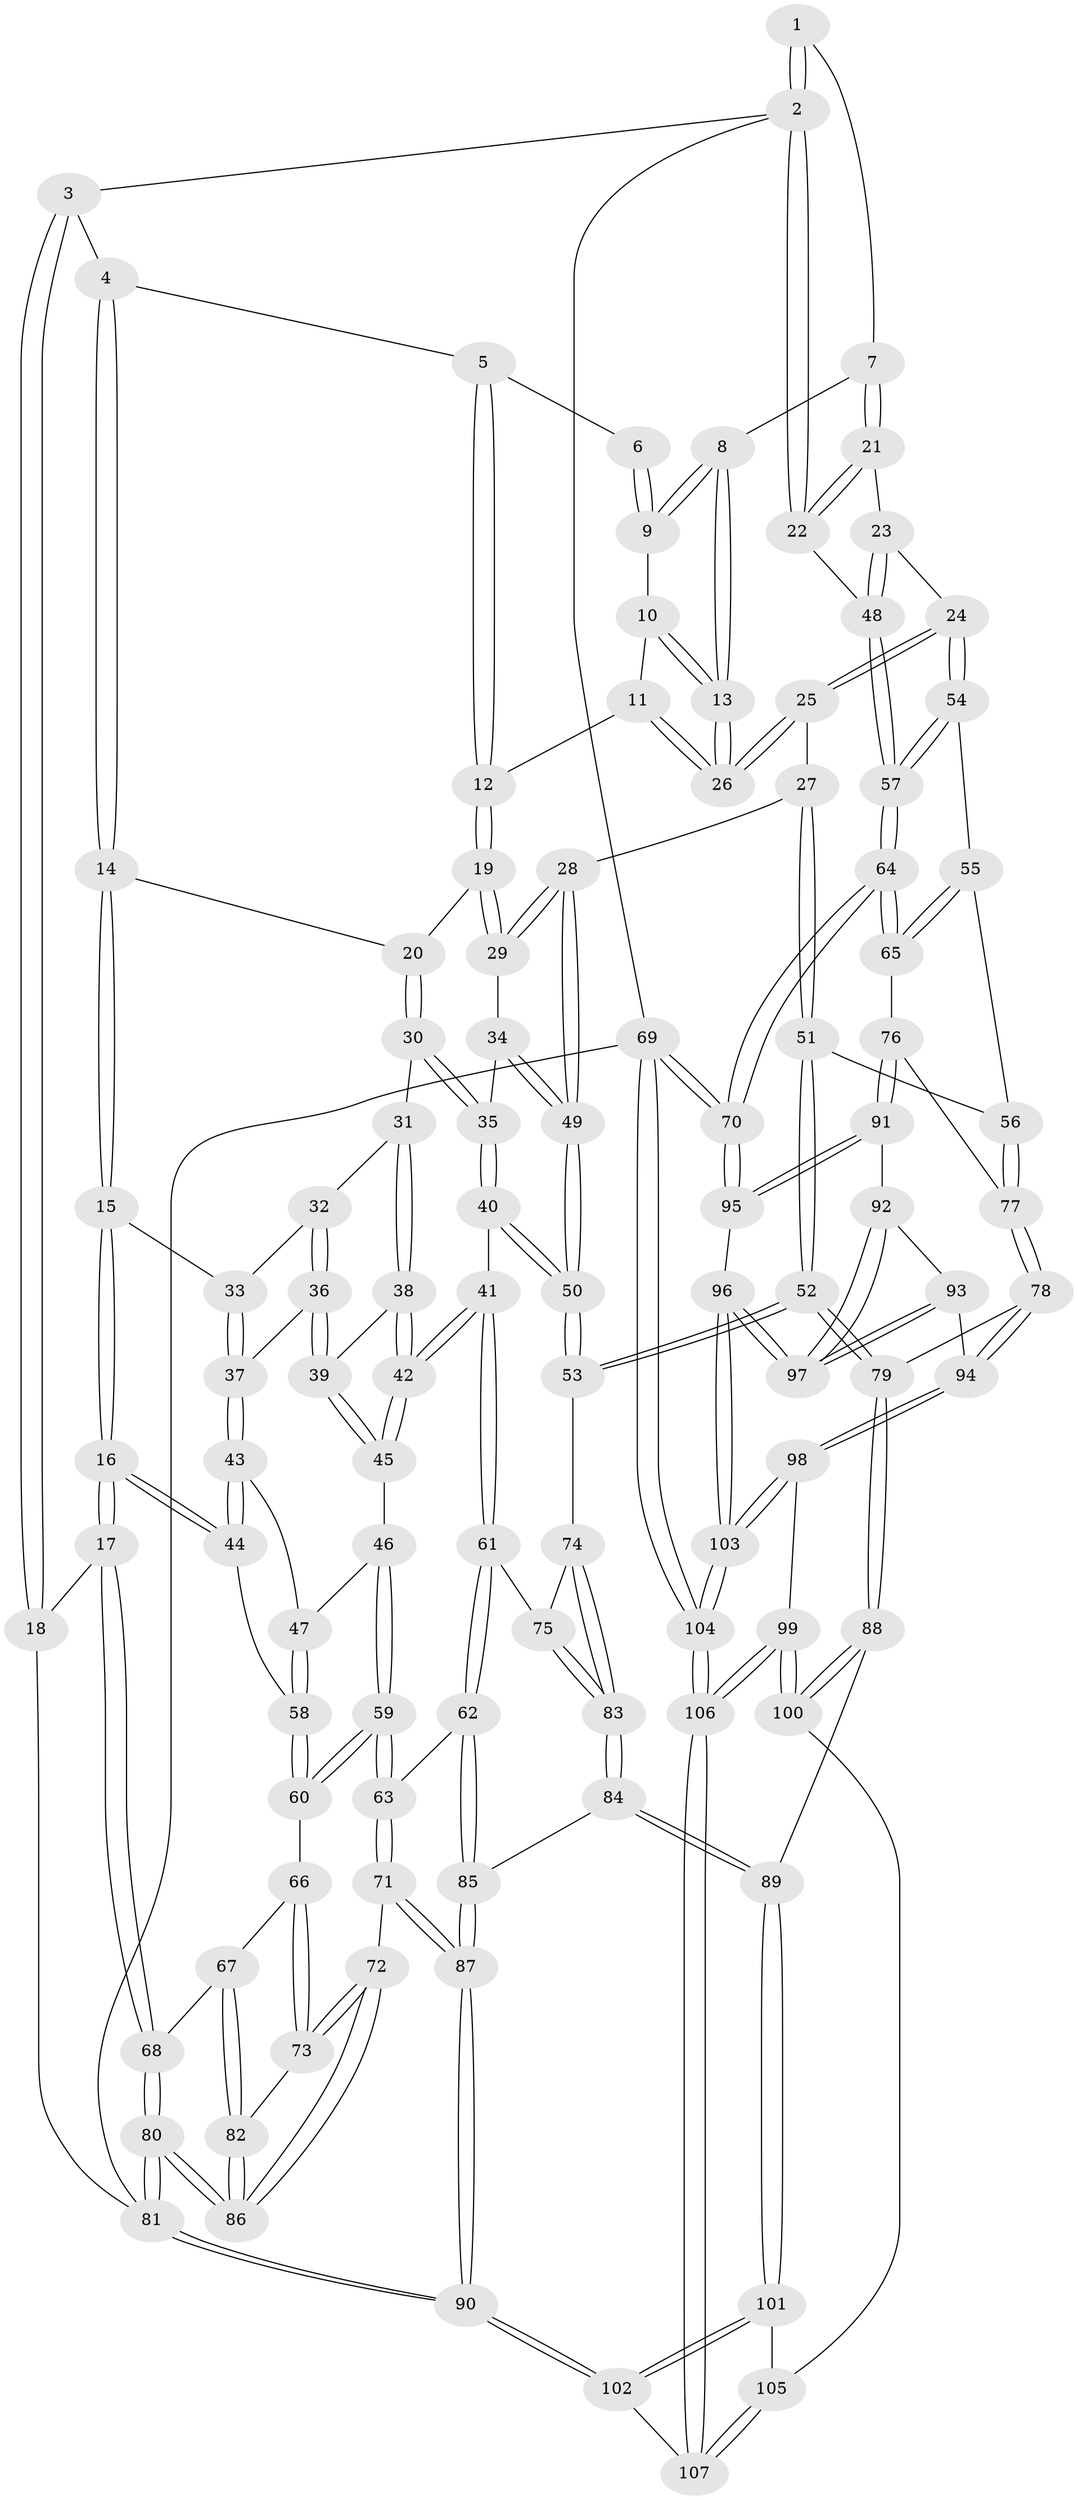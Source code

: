 // Generated by graph-tools (version 1.1) at 2025/51/03/09/25 03:51:08]
// undirected, 107 vertices, 264 edges
graph export_dot {
graph [start="1"]
  node [color=gray90,style=filled];
  1 [pos="+0.7312603769470101+0"];
  2 [pos="+1+0"];
  3 [pos="+0.27114391157920076+0"];
  4 [pos="+0.2863516106349388+0"];
  5 [pos="+0.5427155037617898+0"];
  6 [pos="+0.7077260219280768+0"];
  7 [pos="+0.8347200284539396+0.10196527920880011"];
  8 [pos="+0.8154294103878927+0.11297054651277752"];
  9 [pos="+0.7123903634119954+0.036515170623930594"];
  10 [pos="+0.7045189718175769+0.05350398318090087"];
  11 [pos="+0.6440107191111375+0.13734233473227872"];
  12 [pos="+0.5834634571053604+0.1351938607613828"];
  13 [pos="+0.7746618576651688+0.1724016372884449"];
  14 [pos="+0.28635307785711483+0"];
  15 [pos="+0.09292625816052336+0.22467865052204872"];
  16 [pos="+0+0.31370319887333187"];
  17 [pos="+0+0.3140681865314423"];
  18 [pos="+0+0.3126242578999219"];
  19 [pos="+0.5629660248507888+0.15269713860722334"];
  20 [pos="+0.3991067493012384+0.17940361544537878"];
  21 [pos="+0.9351573271989906+0.09971650776694392"];
  22 [pos="+1+0"];
  23 [pos="+0.8953512775056893+0.28421448995994064"];
  24 [pos="+0.8709960056453039+0.3042237376436156"];
  25 [pos="+0.7632515917507747+0.2792954638080999"];
  26 [pos="+0.7504464438808117+0.22239422086971636"];
  27 [pos="+0.7306418897100017+0.30664276207789604"];
  28 [pos="+0.6552033051386922+0.3197442319625157"];
  29 [pos="+0.6040093379450432+0.3006510991437315"];
  30 [pos="+0.3935521790649697+0.23133238267172193"];
  31 [pos="+0.3766785943422089+0.24867094643741058"];
  32 [pos="+0.31615136838328617+0.2613218310756747"];
  33 [pos="+0.14348212213245026+0.25322249899520677"];
  34 [pos="+0.512186079987055+0.3300405519967802"];
  35 [pos="+0.4924900205537241+0.3328357317438844"];
  36 [pos="+0.22466436871266118+0.3423277345682585"];
  37 [pos="+0.21975043414651677+0.34219272802695866"];
  38 [pos="+0.36298298798012596+0.28729638011100367"];
  39 [pos="+0.276152757591033+0.3650726574455109"];
  40 [pos="+0.46997758012263546+0.458622629454044"];
  41 [pos="+0.38628306214301616+0.4794135692340867"];
  42 [pos="+0.3610425451624251+0.4617037273580845"];
  43 [pos="+0.1975221062575296+0.4034409589214597"];
  44 [pos="+0.03287484190841717+0.40335485457929343"];
  45 [pos="+0.297151143448158+0.45367516420956444"];
  46 [pos="+0.26975045954159516+0.4629508842351251"];
  47 [pos="+0.23215728411208914+0.4501514724000619"];
  48 [pos="+1+0.23812625738127818"];
  49 [pos="+0.6093399016808387+0.4375533017784089"];
  50 [pos="+0.59412627724673+0.5359553914139119"];
  51 [pos="+0.7370952610748588+0.5088836947817231"];
  52 [pos="+0.6262029197231734+0.5783794621832531"];
  53 [pos="+0.6219226263965508+0.5773253798087155"];
  54 [pos="+0.8986021832315056+0.38649041511075755"];
  55 [pos="+0.8778485639027732+0.453467217449027"];
  56 [pos="+0.748751953824942+0.5093199889577149"];
  57 [pos="+1+0.4714466344270925"];
  58 [pos="+0.14242707150975756+0.5007112678364894"];
  59 [pos="+0.23711758580906087+0.5582506900010464"];
  60 [pos="+0.14600230108989024+0.5148760765310003"];
  61 [pos="+0.36848304274320465+0.5913739092500852"];
  62 [pos="+0.3574244045427907+0.6024943496687589"];
  63 [pos="+0.2552464578521425+0.6306325982328604"];
  64 [pos="+1+0.6136017257863036"];
  65 [pos="+0.9889577377401918+0.6280226652710751"];
  66 [pos="+0.13983173919674002+0.5319451756162771"];
  67 [pos="+0.06244340481370791+0.5930058693170567"];
  68 [pos="+0+0.38512827168242564"];
  69 [pos="+1+1"];
  70 [pos="+1+0.7749586138496793"];
  71 [pos="+0.22760089147736304+0.6662132301587487"];
  72 [pos="+0.19888915123332157+0.667875135988678"];
  73 [pos="+0.17084201365835913+0.6487558165825156"];
  74 [pos="+0.5745305548161713+0.6131573705154391"];
  75 [pos="+0.39861037076408334+0.600793054450676"];
  76 [pos="+0.9324436948257372+0.6579917722027728"];
  77 [pos="+0.9183962896094204+0.6607171691624907"];
  78 [pos="+0.7861208654061217+0.7385798116754603"];
  79 [pos="+0.6993487579013747+0.6878207364471882"];
  80 [pos="+0+1"];
  81 [pos="+0+1"];
  82 [pos="+0.07399706553556071+0.6216364674780791"];
  83 [pos="+0.4922337374390443+0.7363730716111712"];
  84 [pos="+0.4706461457994381+0.7837474030624028"];
  85 [pos="+0.41158293806398455+0.7809494017579288"];
  86 [pos="+0+1"];
  87 [pos="+0.3094513625437669+0.8183211078529531"];
  88 [pos="+0.5731249842807264+0.8506600919583053"];
  89 [pos="+0.5343941197253264+0.8565984169575642"];
  90 [pos="+0.053602257717744246+1"];
  91 [pos="+0.9422957784680513+0.7773322808460071"];
  92 [pos="+0.9394457753344494+0.7849311516921219"];
  93 [pos="+0.8665470313096373+0.8390393301558163"];
  94 [pos="+0.7886378390202825+0.8129461989905307"];
  95 [pos="+0.9833902201116685+0.8160746815940928"];
  96 [pos="+0.9398175026750161+0.8867312260003579"];
  97 [pos="+0.9335227519689416+0.8791308676504197"];
  98 [pos="+0.7566597181346219+0.8849370921502889"];
  99 [pos="+0.7164852740038414+0.8993483249889677"];
  100 [pos="+0.7052734400471126+0.8980302626792315"];
  101 [pos="+0.4981246488456722+1"];
  102 [pos="+0.4318873324813286+1"];
  103 [pos="+1+1"];
  104 [pos="+1+1"];
  105 [pos="+0.6483242498353388+0.9551878602423934"];
  106 [pos="+0.6498837822690678+1"];
  107 [pos="+0.5790566738804424+1"];
  1 -- 2;
  1 -- 2;
  1 -- 7;
  2 -- 3;
  2 -- 22;
  2 -- 22;
  2 -- 69;
  3 -- 4;
  3 -- 18;
  3 -- 18;
  4 -- 5;
  4 -- 14;
  4 -- 14;
  5 -- 6;
  5 -- 12;
  5 -- 12;
  6 -- 9;
  6 -- 9;
  7 -- 8;
  7 -- 21;
  7 -- 21;
  8 -- 9;
  8 -- 9;
  8 -- 13;
  8 -- 13;
  9 -- 10;
  10 -- 11;
  10 -- 13;
  10 -- 13;
  11 -- 12;
  11 -- 26;
  11 -- 26;
  12 -- 19;
  12 -- 19;
  13 -- 26;
  13 -- 26;
  14 -- 15;
  14 -- 15;
  14 -- 20;
  15 -- 16;
  15 -- 16;
  15 -- 33;
  16 -- 17;
  16 -- 17;
  16 -- 44;
  16 -- 44;
  17 -- 18;
  17 -- 68;
  17 -- 68;
  18 -- 81;
  19 -- 20;
  19 -- 29;
  19 -- 29;
  20 -- 30;
  20 -- 30;
  21 -- 22;
  21 -- 22;
  21 -- 23;
  22 -- 48;
  23 -- 24;
  23 -- 48;
  23 -- 48;
  24 -- 25;
  24 -- 25;
  24 -- 54;
  24 -- 54;
  25 -- 26;
  25 -- 26;
  25 -- 27;
  27 -- 28;
  27 -- 51;
  27 -- 51;
  28 -- 29;
  28 -- 29;
  28 -- 49;
  28 -- 49;
  29 -- 34;
  30 -- 31;
  30 -- 35;
  30 -- 35;
  31 -- 32;
  31 -- 38;
  31 -- 38;
  32 -- 33;
  32 -- 36;
  32 -- 36;
  33 -- 37;
  33 -- 37;
  34 -- 35;
  34 -- 49;
  34 -- 49;
  35 -- 40;
  35 -- 40;
  36 -- 37;
  36 -- 39;
  36 -- 39;
  37 -- 43;
  37 -- 43;
  38 -- 39;
  38 -- 42;
  38 -- 42;
  39 -- 45;
  39 -- 45;
  40 -- 41;
  40 -- 50;
  40 -- 50;
  41 -- 42;
  41 -- 42;
  41 -- 61;
  41 -- 61;
  42 -- 45;
  42 -- 45;
  43 -- 44;
  43 -- 44;
  43 -- 47;
  44 -- 58;
  45 -- 46;
  46 -- 47;
  46 -- 59;
  46 -- 59;
  47 -- 58;
  47 -- 58;
  48 -- 57;
  48 -- 57;
  49 -- 50;
  49 -- 50;
  50 -- 53;
  50 -- 53;
  51 -- 52;
  51 -- 52;
  51 -- 56;
  52 -- 53;
  52 -- 53;
  52 -- 79;
  52 -- 79;
  53 -- 74;
  54 -- 55;
  54 -- 57;
  54 -- 57;
  55 -- 56;
  55 -- 65;
  55 -- 65;
  56 -- 77;
  56 -- 77;
  57 -- 64;
  57 -- 64;
  58 -- 60;
  58 -- 60;
  59 -- 60;
  59 -- 60;
  59 -- 63;
  59 -- 63;
  60 -- 66;
  61 -- 62;
  61 -- 62;
  61 -- 75;
  62 -- 63;
  62 -- 85;
  62 -- 85;
  63 -- 71;
  63 -- 71;
  64 -- 65;
  64 -- 65;
  64 -- 70;
  64 -- 70;
  65 -- 76;
  66 -- 67;
  66 -- 73;
  66 -- 73;
  67 -- 68;
  67 -- 82;
  67 -- 82;
  68 -- 80;
  68 -- 80;
  69 -- 70;
  69 -- 70;
  69 -- 104;
  69 -- 104;
  69 -- 81;
  70 -- 95;
  70 -- 95;
  71 -- 72;
  71 -- 87;
  71 -- 87;
  72 -- 73;
  72 -- 73;
  72 -- 86;
  72 -- 86;
  73 -- 82;
  74 -- 75;
  74 -- 83;
  74 -- 83;
  75 -- 83;
  75 -- 83;
  76 -- 77;
  76 -- 91;
  76 -- 91;
  77 -- 78;
  77 -- 78;
  78 -- 79;
  78 -- 94;
  78 -- 94;
  79 -- 88;
  79 -- 88;
  80 -- 81;
  80 -- 81;
  80 -- 86;
  80 -- 86;
  81 -- 90;
  81 -- 90;
  82 -- 86;
  82 -- 86;
  83 -- 84;
  83 -- 84;
  84 -- 85;
  84 -- 89;
  84 -- 89;
  85 -- 87;
  85 -- 87;
  87 -- 90;
  87 -- 90;
  88 -- 89;
  88 -- 100;
  88 -- 100;
  89 -- 101;
  89 -- 101;
  90 -- 102;
  90 -- 102;
  91 -- 92;
  91 -- 95;
  91 -- 95;
  92 -- 93;
  92 -- 97;
  92 -- 97;
  93 -- 94;
  93 -- 97;
  93 -- 97;
  94 -- 98;
  94 -- 98;
  95 -- 96;
  96 -- 97;
  96 -- 97;
  96 -- 103;
  96 -- 103;
  98 -- 99;
  98 -- 103;
  98 -- 103;
  99 -- 100;
  99 -- 100;
  99 -- 106;
  99 -- 106;
  100 -- 105;
  101 -- 102;
  101 -- 102;
  101 -- 105;
  102 -- 107;
  103 -- 104;
  103 -- 104;
  104 -- 106;
  104 -- 106;
  105 -- 107;
  105 -- 107;
  106 -- 107;
  106 -- 107;
}
